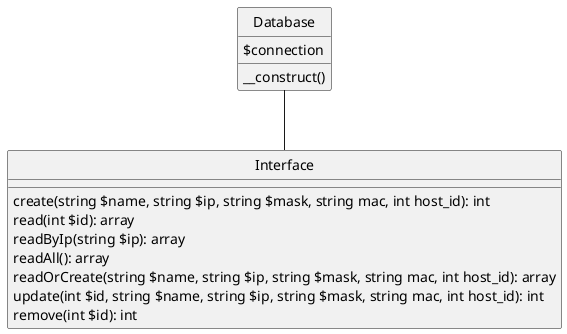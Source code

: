 @startuml
skinparam classAttributeIconSize 0
skinparam monochrome true
hide circle

class Database {
  $connection
  __construct()
}

class Interface {
  create(string $name, string $ip, string $mask, string mac, int host_id): int
  read(int $id): array
  readByIp(string $ip): array
  readAll(): array
  readOrCreate(string $name, string $ip, string $mask, string mac, int host_id): array
  update(int $id, string $name, string $ip, string $mask, string mac, int host_id): int
  remove(int $id): int
}

Database -- Interface
@enduml
